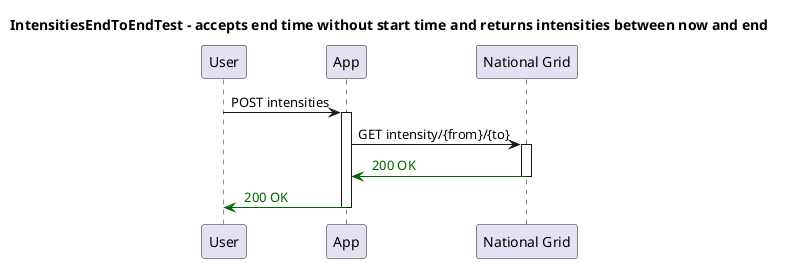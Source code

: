 @startuml
title IntensitiesEndToEndTest - accepts end time without start time and returns intensities between now and end
participant "User"
participant "App"
participant "National Grid"
"User" -> "App": POST intensities
activate "App"
"App" -> "National Grid": GET intensity/{from}/{to}
activate "National Grid"

"National Grid" -[#DarkGreen]> "App": <color:DarkGreen> 200 OK
deactivate "National Grid"
"App" -[#DarkGreen]> "User": <color:DarkGreen> 200 OK
deactivate "App"
@enduml